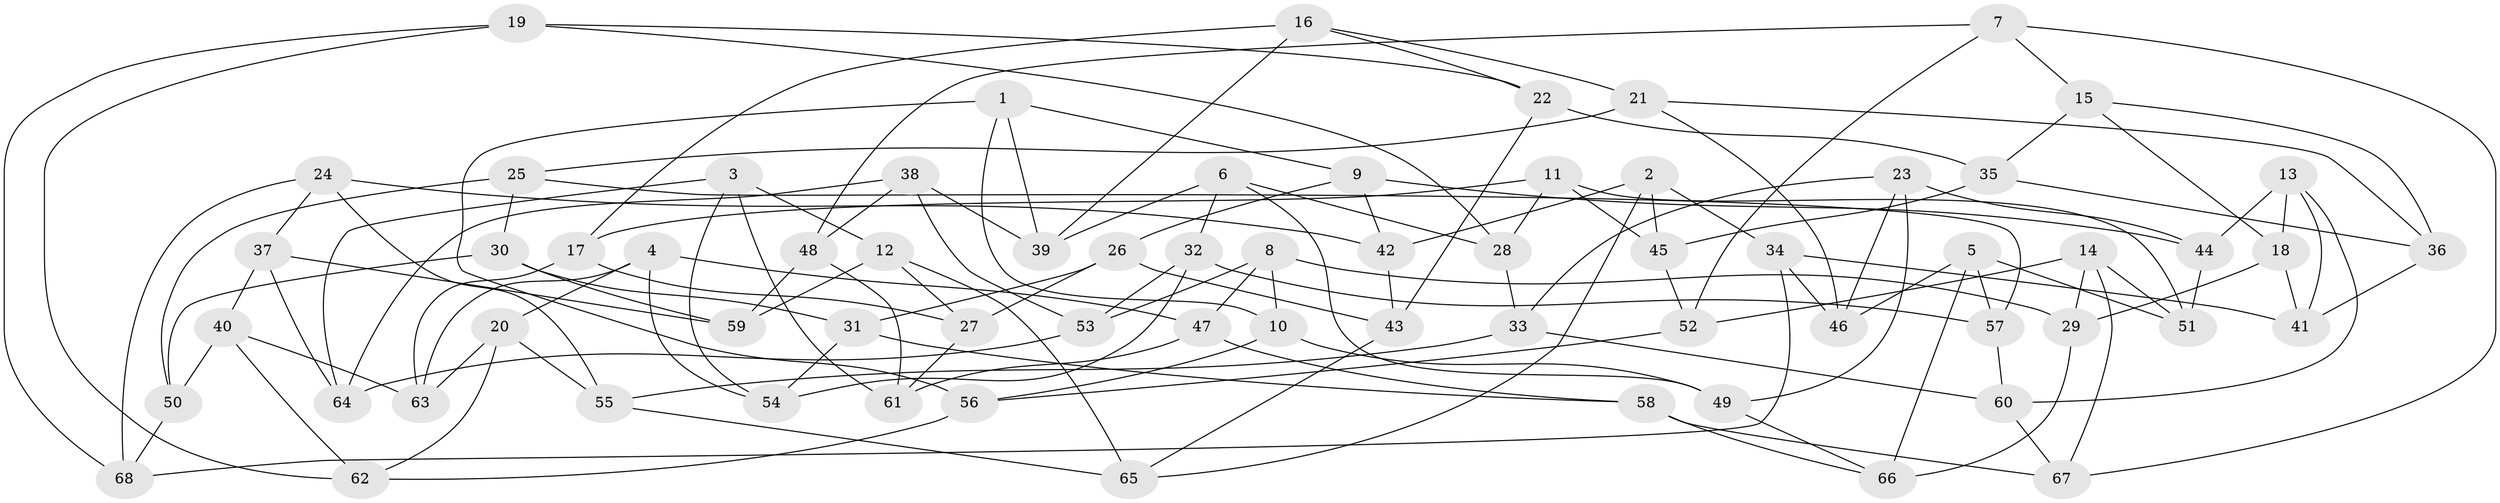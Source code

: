 // coarse degree distribution, {5: 0.125, 6: 0.575, 4: 0.225, 3: 0.075}
// Generated by graph-tools (version 1.1) at 2025/42/03/06/25 10:42:19]
// undirected, 68 vertices, 136 edges
graph export_dot {
graph [start="1"]
  node [color=gray90,style=filled];
  1;
  2;
  3;
  4;
  5;
  6;
  7;
  8;
  9;
  10;
  11;
  12;
  13;
  14;
  15;
  16;
  17;
  18;
  19;
  20;
  21;
  22;
  23;
  24;
  25;
  26;
  27;
  28;
  29;
  30;
  31;
  32;
  33;
  34;
  35;
  36;
  37;
  38;
  39;
  40;
  41;
  42;
  43;
  44;
  45;
  46;
  47;
  48;
  49;
  50;
  51;
  52;
  53;
  54;
  55;
  56;
  57;
  58;
  59;
  60;
  61;
  62;
  63;
  64;
  65;
  66;
  67;
  68;
  1 -- 9;
  1 -- 56;
  1 -- 10;
  1 -- 39;
  2 -- 42;
  2 -- 34;
  2 -- 45;
  2 -- 65;
  3 -- 54;
  3 -- 64;
  3 -- 12;
  3 -- 61;
  4 -- 47;
  4 -- 20;
  4 -- 54;
  4 -- 63;
  5 -- 57;
  5 -- 66;
  5 -- 51;
  5 -- 46;
  6 -- 32;
  6 -- 49;
  6 -- 39;
  6 -- 28;
  7 -- 15;
  7 -- 48;
  7 -- 52;
  7 -- 67;
  8 -- 47;
  8 -- 53;
  8 -- 29;
  8 -- 10;
  9 -- 26;
  9 -- 42;
  9 -- 44;
  10 -- 56;
  10 -- 49;
  11 -- 28;
  11 -- 17;
  11 -- 51;
  11 -- 45;
  12 -- 27;
  12 -- 65;
  12 -- 59;
  13 -- 44;
  13 -- 60;
  13 -- 18;
  13 -- 41;
  14 -- 67;
  14 -- 29;
  14 -- 52;
  14 -- 51;
  15 -- 36;
  15 -- 35;
  15 -- 18;
  16 -- 21;
  16 -- 17;
  16 -- 22;
  16 -- 39;
  17 -- 27;
  17 -- 63;
  18 -- 41;
  18 -- 29;
  19 -- 28;
  19 -- 68;
  19 -- 62;
  19 -- 22;
  20 -- 63;
  20 -- 55;
  20 -- 62;
  21 -- 36;
  21 -- 46;
  21 -- 25;
  22 -- 35;
  22 -- 43;
  23 -- 44;
  23 -- 49;
  23 -- 33;
  23 -- 46;
  24 -- 55;
  24 -- 68;
  24 -- 42;
  24 -- 37;
  25 -- 57;
  25 -- 30;
  25 -- 50;
  26 -- 27;
  26 -- 31;
  26 -- 43;
  27 -- 61;
  28 -- 33;
  29 -- 66;
  30 -- 59;
  30 -- 50;
  30 -- 31;
  31 -- 58;
  31 -- 54;
  32 -- 53;
  32 -- 57;
  32 -- 54;
  33 -- 55;
  33 -- 60;
  34 -- 41;
  34 -- 46;
  34 -- 68;
  35 -- 45;
  35 -- 36;
  36 -- 41;
  37 -- 64;
  37 -- 59;
  37 -- 40;
  38 -- 64;
  38 -- 53;
  38 -- 48;
  38 -- 39;
  40 -- 50;
  40 -- 62;
  40 -- 63;
  42 -- 43;
  43 -- 65;
  44 -- 51;
  45 -- 52;
  47 -- 58;
  47 -- 61;
  48 -- 59;
  48 -- 61;
  49 -- 66;
  50 -- 68;
  52 -- 56;
  53 -- 64;
  55 -- 65;
  56 -- 62;
  57 -- 60;
  58 -- 67;
  58 -- 66;
  60 -- 67;
}

